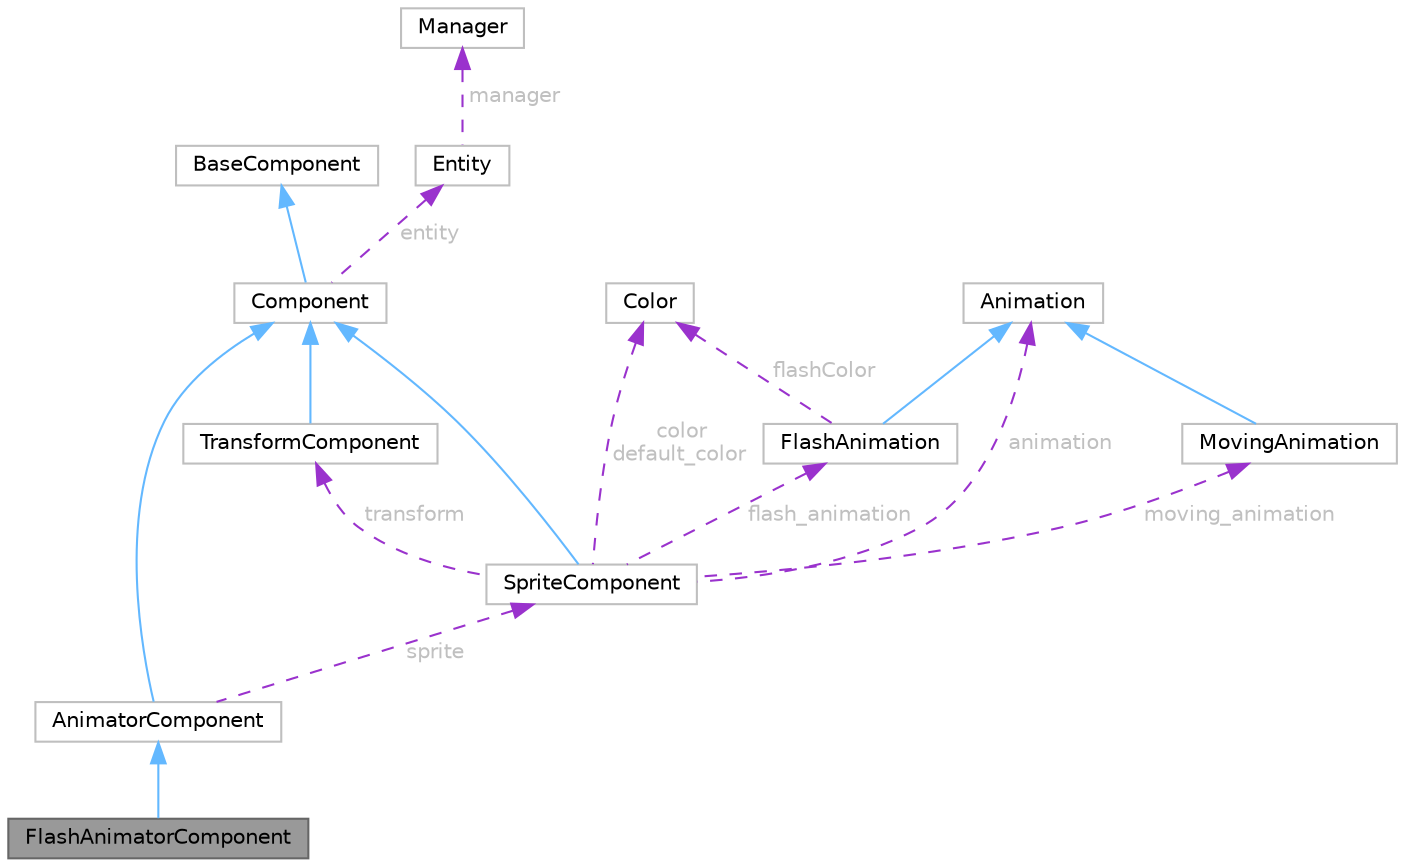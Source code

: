 digraph "FlashAnimatorComponent"
{
 // LATEX_PDF_SIZE
  bgcolor="transparent";
  edge [fontname=Helvetica,fontsize=10,labelfontname=Helvetica,labelfontsize=10];
  node [fontname=Helvetica,fontsize=10,shape=box,height=0.2,width=0.4];
  Node1 [id="Node000001",label="FlashAnimatorComponent",height=0.2,width=0.4,color="gray40", fillcolor="grey60", style="filled", fontcolor="black",tooltip=" "];
  Node2 -> Node1 [id="edge1_Node000001_Node000002",dir="back",color="steelblue1",style="solid",tooltip=" "];
  Node2 [id="Node000002",label="AnimatorComponent",height=0.2,width=0.4,color="grey75", fillcolor="white", style="filled",URL="$classAnimatorComponent.html",tooltip=" "];
  Node3 -> Node2 [id="edge2_Node000002_Node000003",dir="back",color="steelblue1",style="solid",tooltip=" "];
  Node3 [id="Node000003",label="Component",height=0.2,width=0.4,color="grey75", fillcolor="white", style="filled",URL="$classComponent.html",tooltip=" "];
  Node4 -> Node3 [id="edge3_Node000003_Node000004",dir="back",color="steelblue1",style="solid",tooltip=" "];
  Node4 [id="Node000004",label="BaseComponent",height=0.2,width=0.4,color="grey75", fillcolor="white", style="filled",URL="$classBaseComponent.html",tooltip=" "];
  Node5 -> Node3 [id="edge4_Node000003_Node000005",dir="back",color="darkorchid3",style="dashed",tooltip=" ",label=" entity",fontcolor="grey" ];
  Node5 [id="Node000005",label="Entity",height=0.2,width=0.4,color="grey75", fillcolor="white", style="filled",URL="$classEntity.html",tooltip=" "];
  Node6 -> Node5 [id="edge5_Node000005_Node000006",dir="back",color="darkorchid3",style="dashed",tooltip=" ",label=" manager",fontcolor="grey" ];
  Node6 [id="Node000006",label="Manager",height=0.2,width=0.4,color="grey75", fillcolor="white", style="filled",URL="$classManager.html",tooltip=" "];
  Node7 -> Node2 [id="edge6_Node000002_Node000007",dir="back",color="darkorchid3",style="dashed",tooltip=" ",label=" sprite",fontcolor="grey" ];
  Node7 [id="Node000007",label="SpriteComponent",height=0.2,width=0.4,color="grey75", fillcolor="white", style="filled",URL="$classSpriteComponent.html",tooltip=" "];
  Node3 -> Node7 [id="edge7_Node000007_Node000003",dir="back",color="steelblue1",style="solid",tooltip=" "];
  Node8 -> Node7 [id="edge8_Node000007_Node000008",dir="back",color="darkorchid3",style="dashed",tooltip=" ",label=" color\ndefault_color",fontcolor="grey" ];
  Node8 [id="Node000008",label="Color",height=0.2,width=0.4,color="grey75", fillcolor="white", style="filled",URL="$structColor.html",tooltip=" "];
  Node9 -> Node7 [id="edge9_Node000007_Node000009",dir="back",color="darkorchid3",style="dashed",tooltip=" ",label=" transform",fontcolor="grey" ];
  Node9 [id="Node000009",label="TransformComponent",height=0.2,width=0.4,color="grey75", fillcolor="white", style="filled",URL="$classTransformComponent.html",tooltip=" "];
  Node3 -> Node9 [id="edge10_Node000009_Node000003",dir="back",color="steelblue1",style="solid",tooltip=" "];
  Node10 -> Node7 [id="edge11_Node000007_Node000010",dir="back",color="darkorchid3",style="dashed",tooltip=" ",label=" animation",fontcolor="grey" ];
  Node10 [id="Node000010",label="Animation",height=0.2,width=0.4,color="grey75", fillcolor="white", style="filled",URL="$structAnimation.html",tooltip=" "];
  Node11 -> Node7 [id="edge12_Node000007_Node000011",dir="back",color="darkorchid3",style="dashed",tooltip=" ",label=" moving_animation",fontcolor="grey" ];
  Node11 [id="Node000011",label="MovingAnimation",height=0.2,width=0.4,color="grey75", fillcolor="white", style="filled",URL="$classMovingAnimation.html",tooltip=" "];
  Node10 -> Node11 [id="edge13_Node000011_Node000010",dir="back",color="steelblue1",style="solid",tooltip=" "];
  Node12 -> Node7 [id="edge14_Node000007_Node000012",dir="back",color="darkorchid3",style="dashed",tooltip=" ",label=" flash_animation",fontcolor="grey" ];
  Node12 [id="Node000012",label="FlashAnimation",height=0.2,width=0.4,color="grey75", fillcolor="white", style="filled",URL="$structFlashAnimation.html",tooltip=" "];
  Node10 -> Node12 [id="edge15_Node000012_Node000010",dir="back",color="steelblue1",style="solid",tooltip=" "];
  Node8 -> Node12 [id="edge16_Node000012_Node000008",dir="back",color="darkorchid3",style="dashed",tooltip=" ",label=" flashColor",fontcolor="grey" ];
}
